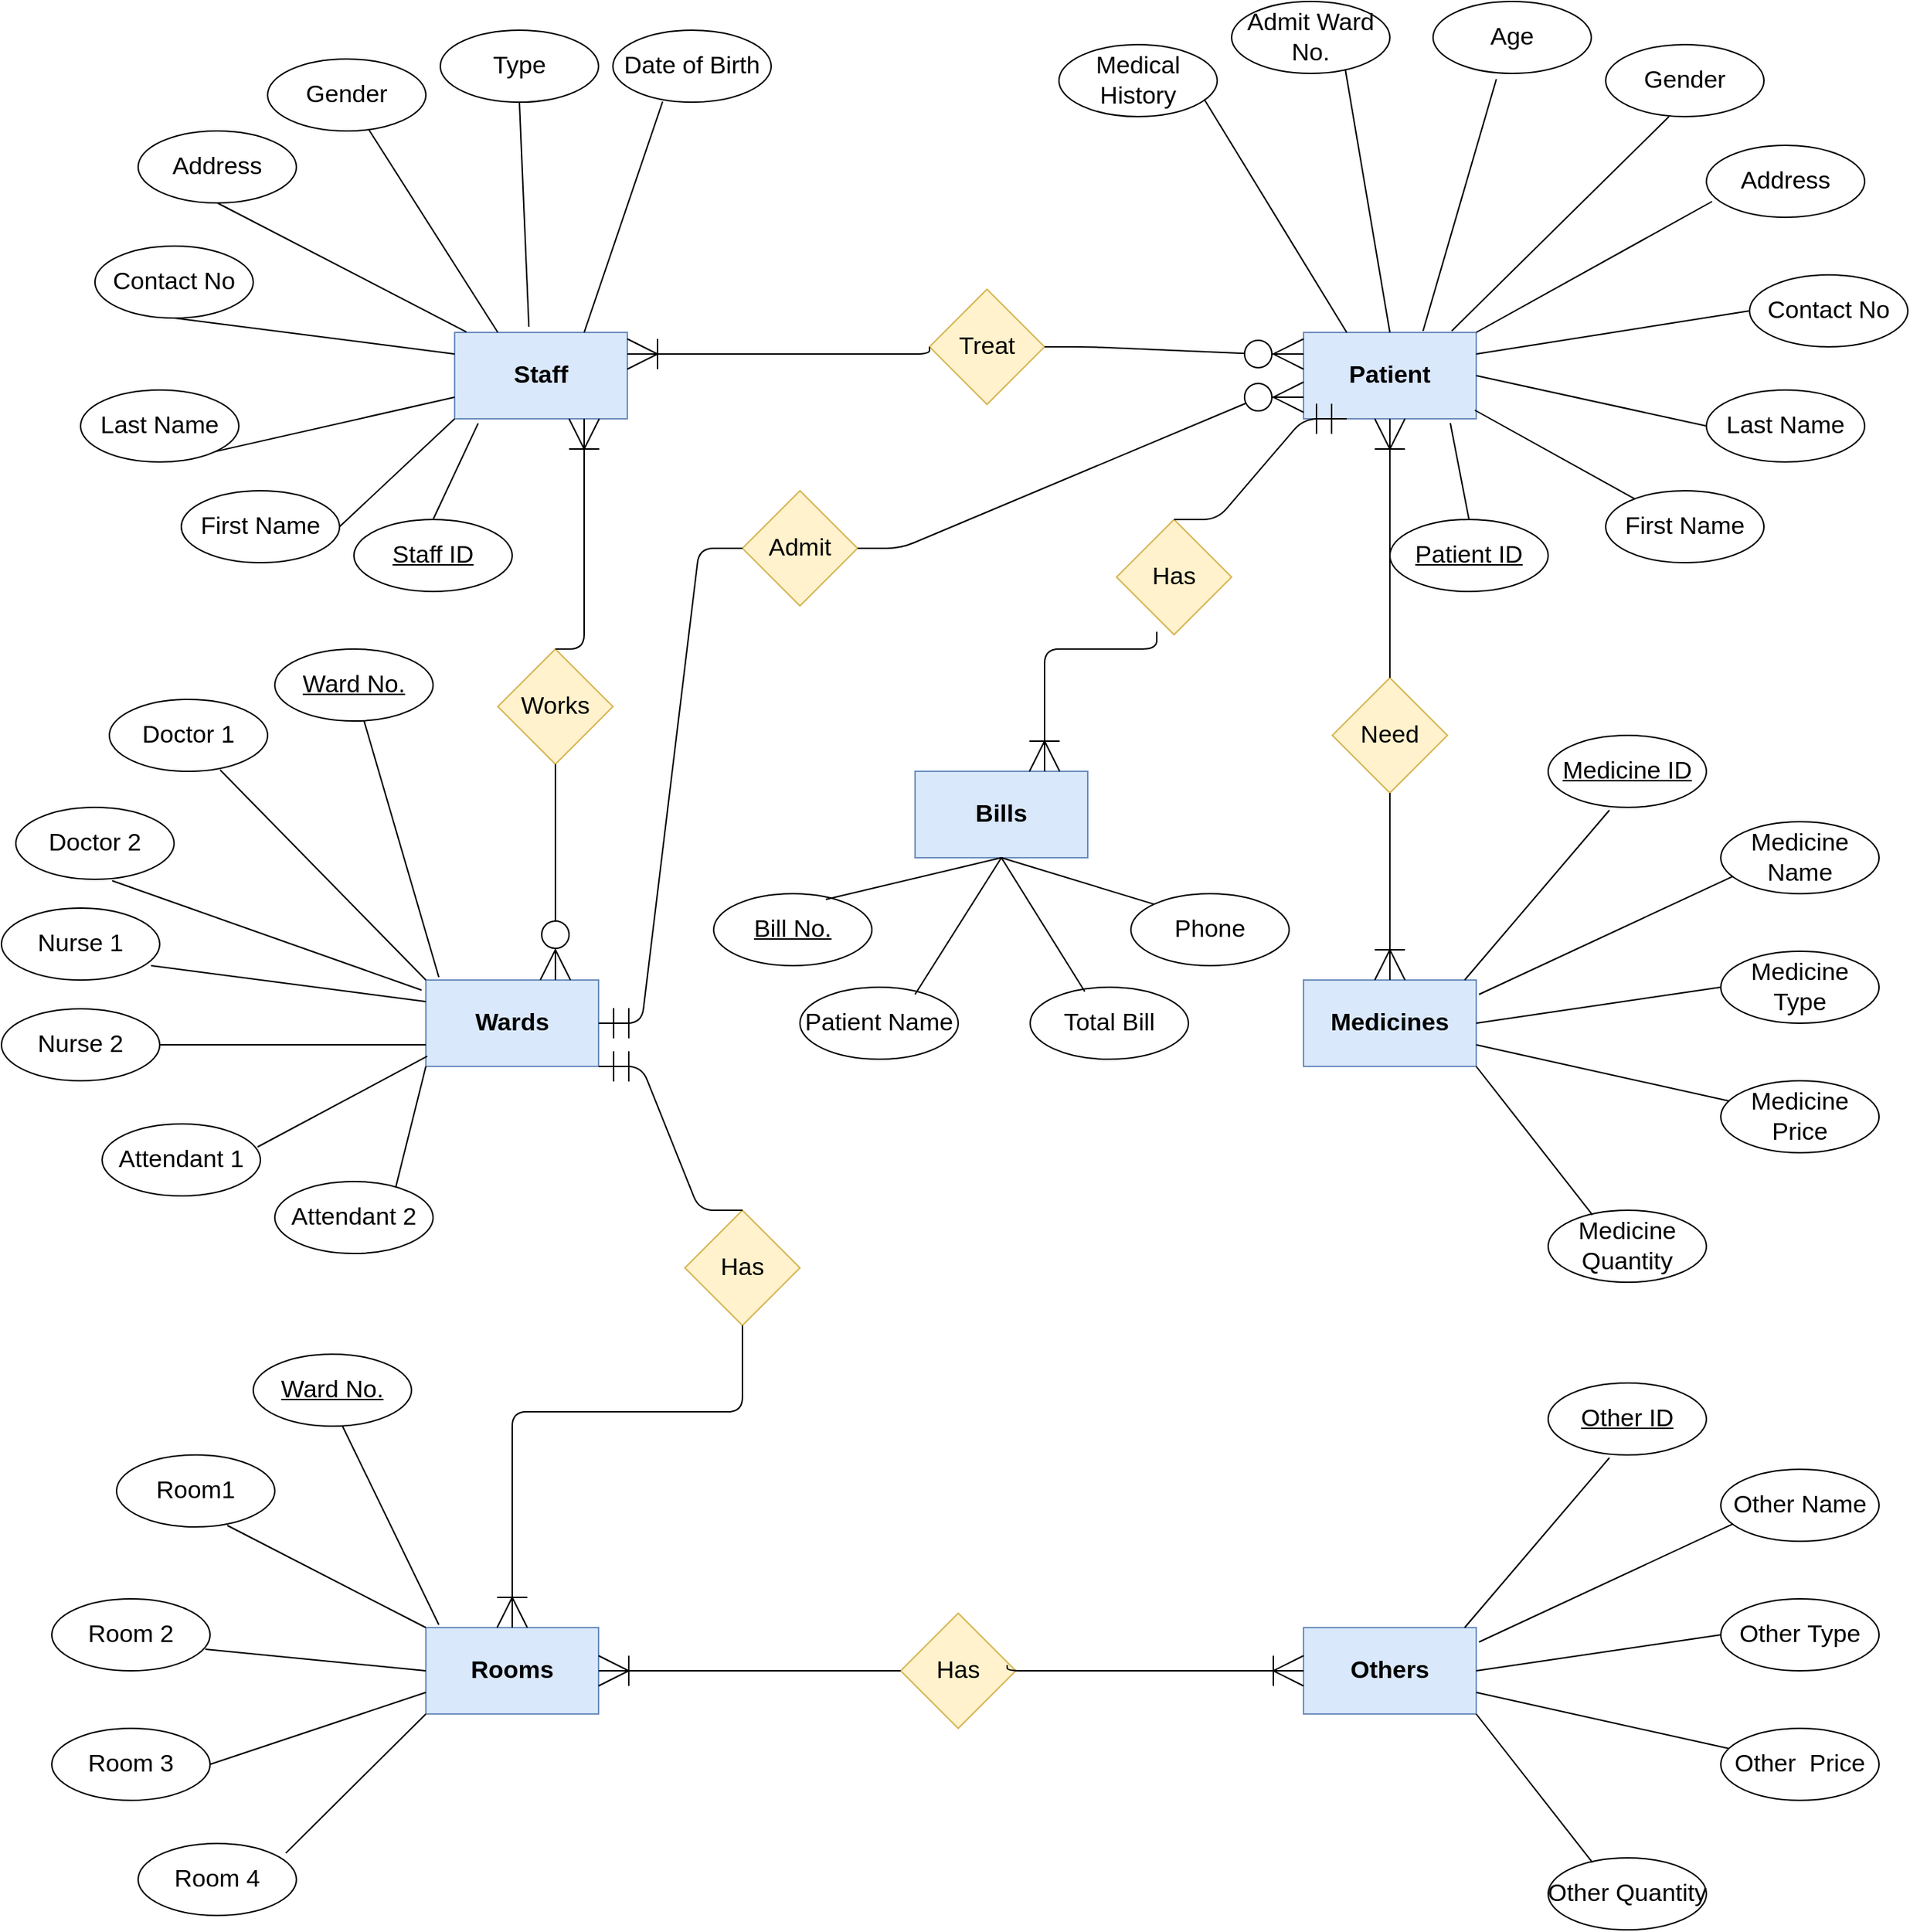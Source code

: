 <mxfile version="15.8.7" type="device"><diagram id="Zkl64Ri0lU7NFsialIMx" name="Page-1"><mxGraphModel dx="1510" dy="2336" grid="1" gridSize="10" guides="1" tooltips="1" connect="1" arrows="1" fold="1" page="1" pageScale="1" pageWidth="850" pageHeight="1100" math="0" shadow="0"><root><mxCell id="0"/><mxCell id="1" parent="0"/><mxCell id="YgxbhMxtwBoSQIuYS4ao-1" value="&lt;font style=&quot;font-size: 17px&quot;&gt;Staff&lt;/font&gt;" style="rounded=0;whiteSpace=wrap;html=1;fontStyle=1;fillColor=#dae8fc;strokeColor=#6c8ebf;" parent="1" vertex="1"><mxGeometry x="-490" y="-830" width="120" height="60" as="geometry"/></mxCell><mxCell id="YgxbhMxtwBoSQIuYS4ao-2" value="Staff ID" style="ellipse;whiteSpace=wrap;html=1;fontSize=17;fontStyle=4" parent="1" vertex="1"><mxGeometry x="-560" y="-700" width="110" height="50" as="geometry"/></mxCell><mxCell id="YgxbhMxtwBoSQIuYS4ao-3" value="First Name" style="ellipse;whiteSpace=wrap;html=1;fontSize=17;" parent="1" vertex="1"><mxGeometry x="-680" y="-720" width="110" height="50" as="geometry"/></mxCell><mxCell id="YgxbhMxtwBoSQIuYS4ao-4" value="Last Name" style="ellipse;whiteSpace=wrap;html=1;fontSize=17;" parent="1" vertex="1"><mxGeometry x="-750" y="-790" width="110" height="50" as="geometry"/></mxCell><mxCell id="YgxbhMxtwBoSQIuYS4ao-5" value="Contact No" style="ellipse;whiteSpace=wrap;html=1;fontSize=17;" parent="1" vertex="1"><mxGeometry x="-740" y="-890" width="110" height="50" as="geometry"/></mxCell><mxCell id="YgxbhMxtwBoSQIuYS4ao-6" value="" style="endArrow=none;html=1;rounded=0;fontSize=17;entryX=0.5;entryY=0;entryDx=0;entryDy=0;exitX=0.136;exitY=1.053;exitDx=0;exitDy=0;exitPerimeter=0;" parent="1" source="YgxbhMxtwBoSQIuYS4ao-1" target="YgxbhMxtwBoSQIuYS4ao-2" edge="1"><mxGeometry width="50" height="50" relative="1" as="geometry"><mxPoint x="-525" y="-550" as="sourcePoint"/><mxPoint x="-475" y="-600" as="targetPoint"/></mxGeometry></mxCell><mxCell id="YgxbhMxtwBoSQIuYS4ao-7" value="" style="endArrow=none;html=1;rounded=0;fontSize=17;entryX=1;entryY=0.5;entryDx=0;entryDy=0;exitX=0;exitY=1;exitDx=0;exitDy=0;" parent="1" source="YgxbhMxtwBoSQIuYS4ao-1" target="YgxbhMxtwBoSQIuYS4ao-3" edge="1"><mxGeometry width="50" height="50" relative="1" as="geometry"><mxPoint x="-605" y="-800" as="sourcePoint"/><mxPoint x="-555" y="-850" as="targetPoint"/></mxGeometry></mxCell><mxCell id="YgxbhMxtwBoSQIuYS4ao-8" value="" style="endArrow=none;html=1;rounded=0;fontSize=17;entryX=1;entryY=1;entryDx=0;entryDy=0;exitX=0;exitY=0.75;exitDx=0;exitDy=0;" parent="1" source="YgxbhMxtwBoSQIuYS4ao-1" target="YgxbhMxtwBoSQIuYS4ao-4" edge="1"><mxGeometry width="50" height="50" relative="1" as="geometry"><mxPoint x="-525" y="-650" as="sourcePoint"/><mxPoint x="-475" y="-700" as="targetPoint"/></mxGeometry></mxCell><mxCell id="YgxbhMxtwBoSQIuYS4ao-9" value="" style="endArrow=none;html=1;rounded=0;fontSize=17;entryX=0.5;entryY=1;entryDx=0;entryDy=0;exitX=0;exitY=0.25;exitDx=0;exitDy=0;" parent="1" source="YgxbhMxtwBoSQIuYS4ao-1" target="YgxbhMxtwBoSQIuYS4ao-5" edge="1"><mxGeometry width="50" height="50" relative="1" as="geometry"><mxPoint x="-215" y="-780" as="sourcePoint"/><mxPoint x="-165" y="-830" as="targetPoint"/></mxGeometry></mxCell><mxCell id="YgxbhMxtwBoSQIuYS4ao-10" value="Address" style="ellipse;whiteSpace=wrap;html=1;fontSize=17;" parent="1" vertex="1"><mxGeometry x="-710" y="-970" width="110" height="50" as="geometry"/></mxCell><mxCell id="YgxbhMxtwBoSQIuYS4ao-12" value="" style="endArrow=none;html=1;rounded=0;fontSize=17;entryX=0.5;entryY=1;entryDx=0;entryDy=0;exitX=0.068;exitY=-0.006;exitDx=0;exitDy=0;exitPerimeter=0;" parent="1" source="YgxbhMxtwBoSQIuYS4ao-1" target="YgxbhMxtwBoSQIuYS4ao-10" edge="1"><mxGeometry width="50" height="50" relative="1" as="geometry"><mxPoint x="-490" y="-840" as="sourcePoint"/><mxPoint x="-555" y="-910" as="targetPoint"/></mxGeometry></mxCell><mxCell id="YgxbhMxtwBoSQIuYS4ao-13" value="Gender" style="ellipse;whiteSpace=wrap;html=1;fontSize=17;" parent="1" vertex="1"><mxGeometry x="-620" y="-1020" width="110" height="50" as="geometry"/></mxCell><mxCell id="YgxbhMxtwBoSQIuYS4ao-14" value="" style="endArrow=none;html=1;rounded=0;fontSize=17;exitX=0.25;exitY=0;exitDx=0;exitDy=0;" parent="1" source="YgxbhMxtwBoSQIuYS4ao-1" target="YgxbhMxtwBoSQIuYS4ao-13" edge="1"><mxGeometry width="50" height="50" relative="1" as="geometry"><mxPoint x="-370.0" y="-860.36" as="sourcePoint"/><mxPoint x="-380" y="-940" as="targetPoint"/></mxGeometry></mxCell><mxCell id="YgxbhMxtwBoSQIuYS4ao-15" value="Type" style="ellipse;whiteSpace=wrap;html=1;fontSize=17;" parent="1" vertex="1"><mxGeometry x="-500" y="-1040" width="110" height="50" as="geometry"/></mxCell><mxCell id="YgxbhMxtwBoSQIuYS4ao-16" value="" style="endArrow=none;html=1;rounded=0;fontSize=17;entryX=0.5;entryY=1;entryDx=0;entryDy=0;exitX=0.43;exitY=-0.065;exitDx=0;exitDy=0;exitPerimeter=0;" parent="1" source="YgxbhMxtwBoSQIuYS4ao-1" target="YgxbhMxtwBoSQIuYS4ao-15" edge="1"><mxGeometry width="50" height="50" relative="1" as="geometry"><mxPoint x="-400" y="-840" as="sourcePoint"/><mxPoint x="-443.864" y="-980.005" as="targetPoint"/></mxGeometry></mxCell><mxCell id="YgxbhMxtwBoSQIuYS4ao-17" value="Date of Birth" style="ellipse;whiteSpace=wrap;html=1;fontSize=17;" parent="1" vertex="1"><mxGeometry x="-380" y="-1040" width="110" height="50" as="geometry"/></mxCell><mxCell id="YgxbhMxtwBoSQIuYS4ao-19" value="" style="endArrow=none;html=1;rounded=0;fontSize=17;entryX=0.314;entryY=0.993;entryDx=0;entryDy=0;exitX=0.75;exitY=0;exitDx=0;exitDy=0;entryPerimeter=0;" parent="1" source="YgxbhMxtwBoSQIuYS4ao-1" target="YgxbhMxtwBoSQIuYS4ao-17" edge="1"><mxGeometry width="50" height="50" relative="1" as="geometry"><mxPoint x="-343.4" y="-813.9" as="sourcePoint"/><mxPoint x="-350" y="-970" as="targetPoint"/></mxGeometry></mxCell><mxCell id="on4y8E3dtGDHUocXY8R6-2" value="&lt;font style=&quot;font-size: 17px&quot;&gt;Patient&lt;/font&gt;" style="rounded=0;whiteSpace=wrap;html=1;fontStyle=1;fillColor=#dae8fc;strokeColor=#6c8ebf;" parent="1" vertex="1"><mxGeometry x="100" y="-830" width="120" height="60" as="geometry"/></mxCell><mxCell id="on4y8E3dtGDHUocXY8R6-3" value="Patient ID" style="ellipse;whiteSpace=wrap;html=1;fontSize=17;fontStyle=4" parent="1" vertex="1"><mxGeometry x="160" y="-700" width="110" height="50" as="geometry"/></mxCell><mxCell id="on4y8E3dtGDHUocXY8R6-4" value="First Name" style="ellipse;whiteSpace=wrap;html=1;fontSize=17;" parent="1" vertex="1"><mxGeometry x="310" y="-720" width="110" height="50" as="geometry"/></mxCell><mxCell id="on4y8E3dtGDHUocXY8R6-5" value="Last Name" style="ellipse;whiteSpace=wrap;html=1;fontSize=17;" parent="1" vertex="1"><mxGeometry x="380" y="-790" width="110" height="50" as="geometry"/></mxCell><mxCell id="on4y8E3dtGDHUocXY8R6-6" value="Contact No" style="ellipse;whiteSpace=wrap;html=1;fontSize=17;" parent="1" vertex="1"><mxGeometry x="410" y="-870" width="110" height="50" as="geometry"/></mxCell><mxCell id="on4y8E3dtGDHUocXY8R6-7" value="Address" style="ellipse;whiteSpace=wrap;html=1;fontSize=17;" parent="1" vertex="1"><mxGeometry x="380" y="-960" width="110" height="50" as="geometry"/></mxCell><mxCell id="on4y8E3dtGDHUocXY8R6-8" value="Gender" style="ellipse;whiteSpace=wrap;html=1;fontSize=17;" parent="1" vertex="1"><mxGeometry x="310" y="-1030" width="110" height="50" as="geometry"/></mxCell><mxCell id="on4y8E3dtGDHUocXY8R6-9" value="Age" style="ellipse;whiteSpace=wrap;html=1;fontSize=17;" parent="1" vertex="1"><mxGeometry x="190" y="-1060" width="110" height="50" as="geometry"/></mxCell><mxCell id="on4y8E3dtGDHUocXY8R6-10" value="Admit Ward No." style="ellipse;whiteSpace=wrap;html=1;fontSize=17;" parent="1" vertex="1"><mxGeometry x="50" y="-1060" width="110" height="50" as="geometry"/></mxCell><mxCell id="on4y8E3dtGDHUocXY8R6-11" value="Medical History" style="ellipse;whiteSpace=wrap;html=1;fontSize=17;" parent="1" vertex="1"><mxGeometry x="-70" y="-1030" width="110" height="50" as="geometry"/></mxCell><mxCell id="on4y8E3dtGDHUocXY8R6-12" value="" style="endArrow=none;html=1;rounded=0;fontSize=17;exitX=0.85;exitY=1.05;exitDx=0;exitDy=0;exitPerimeter=0;entryX=0.5;entryY=0;entryDx=0;entryDy=0;" parent="1" source="on4y8E3dtGDHUocXY8R6-2" target="on4y8E3dtGDHUocXY8R6-3" edge="1"><mxGeometry width="50" height="50" relative="1" as="geometry"><mxPoint x="190.0" y="-770.0" as="sourcePoint"/><mxPoint x="220" y="-703" as="targetPoint"/></mxGeometry></mxCell><mxCell id="on4y8E3dtGDHUocXY8R6-14" value="" style="endArrow=none;html=1;rounded=0;fontSize=17;exitX=0.992;exitY=0.9;exitDx=0;exitDy=0;exitPerimeter=0;" parent="1" source="on4y8E3dtGDHUocXY8R6-2" target="on4y8E3dtGDHUocXY8R6-4" edge="1"><mxGeometry width="50" height="50" relative="1" as="geometry"><mxPoint x="250" y="-580" as="sourcePoint"/><mxPoint x="263" y="-513" as="targetPoint"/></mxGeometry></mxCell><mxCell id="on4y8E3dtGDHUocXY8R6-15" value="" style="endArrow=none;html=1;rounded=0;fontSize=17;exitX=1;exitY=0.5;exitDx=0;exitDy=0;entryX=0;entryY=0.5;entryDx=0;entryDy=0;" parent="1" source="on4y8E3dtGDHUocXY8R6-2" target="on4y8E3dtGDHUocXY8R6-5" edge="1"><mxGeometry width="50" height="50" relative="1" as="geometry"><mxPoint x="222" y="-747" as="sourcePoint"/><mxPoint x="235" y="-680" as="targetPoint"/></mxGeometry></mxCell><mxCell id="on4y8E3dtGDHUocXY8R6-16" value="" style="endArrow=none;html=1;rounded=0;fontSize=17;exitX=1;exitY=0.25;exitDx=0;exitDy=0;entryX=0;entryY=0.5;entryDx=0;entryDy=0;" parent="1" source="on4y8E3dtGDHUocXY8R6-2" target="on4y8E3dtGDHUocXY8R6-6" edge="1"><mxGeometry width="50" height="50" relative="1" as="geometry"><mxPoint x="232" y="-737" as="sourcePoint"/><mxPoint x="245" y="-670" as="targetPoint"/></mxGeometry></mxCell><mxCell id="on4y8E3dtGDHUocXY8R6-17" value="" style="endArrow=none;html=1;rounded=0;fontSize=17;exitX=1;exitY=0;exitDx=0;exitDy=0;entryX=0.036;entryY=0.78;entryDx=0;entryDy=0;entryPerimeter=0;" parent="1" source="on4y8E3dtGDHUocXY8R6-2" target="on4y8E3dtGDHUocXY8R6-7" edge="1"><mxGeometry width="50" height="50" relative="1" as="geometry"><mxPoint x="242" y="-727" as="sourcePoint"/><mxPoint x="255" y="-660" as="targetPoint"/></mxGeometry></mxCell><mxCell id="on4y8E3dtGDHUocXY8R6-18" value="" style="endArrow=none;html=1;rounded=0;fontSize=17;exitX=0.858;exitY=-0.017;exitDx=0;exitDy=0;exitPerimeter=0;entryX=0.4;entryY=1;entryDx=0;entryDy=0;entryPerimeter=0;" parent="1" source="on4y8E3dtGDHUocXY8R6-2" target="on4y8E3dtGDHUocXY8R6-8" edge="1"><mxGeometry width="50" height="50" relative="1" as="geometry"><mxPoint x="252" y="-717" as="sourcePoint"/><mxPoint x="265" y="-650" as="targetPoint"/></mxGeometry></mxCell><mxCell id="on4y8E3dtGDHUocXY8R6-19" value="" style="endArrow=none;html=1;rounded=0;fontSize=17;exitX=0.692;exitY=-0.017;exitDx=0;exitDy=0;exitPerimeter=0;entryX=0.4;entryY=1.08;entryDx=0;entryDy=0;entryPerimeter=0;" parent="1" source="on4y8E3dtGDHUocXY8R6-2" target="on4y8E3dtGDHUocXY8R6-9" edge="1"><mxGeometry width="50" height="50" relative="1" as="geometry"><mxPoint x="262" y="-707" as="sourcePoint"/><mxPoint x="275" y="-640" as="targetPoint"/></mxGeometry></mxCell><mxCell id="on4y8E3dtGDHUocXY8R6-20" value="" style="endArrow=none;html=1;rounded=0;fontSize=17;exitX=0.5;exitY=0;exitDx=0;exitDy=0;entryX=0.718;entryY=0.94;entryDx=0;entryDy=0;entryPerimeter=0;" parent="1" source="on4y8E3dtGDHUocXY8R6-2" target="on4y8E3dtGDHUocXY8R6-10" edge="1"><mxGeometry width="50" height="50" relative="1" as="geometry"><mxPoint x="272" y="-697" as="sourcePoint"/><mxPoint x="285" y="-630" as="targetPoint"/></mxGeometry></mxCell><mxCell id="on4y8E3dtGDHUocXY8R6-21" value="" style="endArrow=none;html=1;rounded=0;fontSize=17;entryX=0.918;entryY=0.76;entryDx=0;entryDy=0;exitX=0.25;exitY=0;exitDx=0;exitDy=0;entryPerimeter=0;" parent="1" source="on4y8E3dtGDHUocXY8R6-2" target="on4y8E3dtGDHUocXY8R6-11" edge="1"><mxGeometry width="50" height="50" relative="1" as="geometry"><mxPoint x="282" y="-687" as="sourcePoint"/><mxPoint x="295" y="-620" as="targetPoint"/></mxGeometry></mxCell><mxCell id="on4y8E3dtGDHUocXY8R6-24" value="&lt;font style=&quot;font-size: 17px&quot;&gt;Wards&lt;/font&gt;" style="rounded=0;whiteSpace=wrap;html=1;fontStyle=1;fillColor=#dae8fc;strokeColor=#6c8ebf;" parent="1" vertex="1"><mxGeometry x="-510" y="-380" width="120" height="60" as="geometry"/></mxCell><mxCell id="on4y8E3dtGDHUocXY8R6-25" value="Doctor 1" style="ellipse;whiteSpace=wrap;html=1;fontSize=17;" parent="1" vertex="1"><mxGeometry x="-730" y="-575" width="110" height="50" as="geometry"/></mxCell><mxCell id="on4y8E3dtGDHUocXY8R6-26" value="Doctor 2" style="ellipse;whiteSpace=wrap;html=1;fontSize=17;" parent="1" vertex="1"><mxGeometry x="-795" y="-500" width="110" height="50" as="geometry"/></mxCell><mxCell id="on4y8E3dtGDHUocXY8R6-27" value="Nurse 1" style="ellipse;whiteSpace=wrap;html=1;fontSize=17;" parent="1" vertex="1"><mxGeometry x="-805" y="-430" width="110" height="50" as="geometry"/></mxCell><mxCell id="on4y8E3dtGDHUocXY8R6-28" value="Nurse 2" style="ellipse;whiteSpace=wrap;html=1;fontSize=17;" parent="1" vertex="1"><mxGeometry x="-805" y="-360" width="110" height="50" as="geometry"/></mxCell><mxCell id="on4y8E3dtGDHUocXY8R6-29" value="Attendant 1" style="ellipse;whiteSpace=wrap;html=1;fontSize=17;" parent="1" vertex="1"><mxGeometry x="-735" y="-280" width="110" height="50" as="geometry"/></mxCell><mxCell id="on4y8E3dtGDHUocXY8R6-30" value="Attendant 2" style="ellipse;whiteSpace=wrap;html=1;fontSize=17;" parent="1" vertex="1"><mxGeometry x="-615" y="-240" width="110" height="50" as="geometry"/></mxCell><mxCell id="on4y8E3dtGDHUocXY8R6-31" value="" style="endArrow=none;html=1;rounded=0;fontSize=17;entryX=0.7;entryY=0.98;entryDx=0;entryDy=0;exitX=0;exitY=0;exitDx=0;exitDy=0;entryPerimeter=0;" parent="1" source="on4y8E3dtGDHUocXY8R6-24" target="on4y8E3dtGDHUocXY8R6-25" edge="1"><mxGeometry width="50" height="50" relative="1" as="geometry"><mxPoint x="-485" y="-670" as="sourcePoint"/><mxPoint x="-565" y="-595" as="targetPoint"/></mxGeometry></mxCell><mxCell id="on4y8E3dtGDHUocXY8R6-32" value="" style="endArrow=none;html=1;rounded=0;fontSize=17;entryX=0.764;entryY=0.08;entryDx=0;entryDy=0;exitX=0;exitY=1;exitDx=0;exitDy=0;entryPerimeter=0;" parent="1" source="on4y8E3dtGDHUocXY8R6-24" target="on4y8E3dtGDHUocXY8R6-30" edge="1"><mxGeometry width="50" height="50" relative="1" as="geometry"><mxPoint x="-485" y="-390" as="sourcePoint"/><mxPoint x="-515.02" y="-460" as="targetPoint"/></mxGeometry></mxCell><mxCell id="on4y8E3dtGDHUocXY8R6-33" value="" style="endArrow=none;html=1;rounded=0;fontSize=17;entryX=0.982;entryY=0.32;entryDx=0;entryDy=0;exitX=0.008;exitY=0.883;exitDx=0;exitDy=0;entryPerimeter=0;exitPerimeter=0;" parent="1" source="on4y8E3dtGDHUocXY8R6-24" target="on4y8E3dtGDHUocXY8R6-29" edge="1"><mxGeometry width="50" height="50" relative="1" as="geometry"><mxPoint x="-500" y="-310" as="sourcePoint"/><mxPoint x="-520.96" y="-226" as="targetPoint"/></mxGeometry></mxCell><mxCell id="on4y8E3dtGDHUocXY8R6-34" value="" style="endArrow=none;html=1;rounded=0;fontSize=17;entryX=1;entryY=0.5;entryDx=0;entryDy=0;exitX=0;exitY=0.75;exitDx=0;exitDy=0;" parent="1" source="on4y8E3dtGDHUocXY8R6-24" target="on4y8E3dtGDHUocXY8R6-28" edge="1"><mxGeometry width="50" height="50" relative="1" as="geometry"><mxPoint x="-499.04" y="-317.02" as="sourcePoint"/><mxPoint x="-616.98" y="-254" as="targetPoint"/></mxGeometry></mxCell><mxCell id="on4y8E3dtGDHUocXY8R6-35" value="" style="endArrow=none;html=1;rounded=0;fontSize=17;entryX=0.945;entryY=0.8;entryDx=0;entryDy=0;exitX=0;exitY=0.25;exitDx=0;exitDy=0;entryPerimeter=0;" parent="1" source="on4y8E3dtGDHUocXY8R6-24" target="on4y8E3dtGDHUocXY8R6-27" edge="1"><mxGeometry width="50" height="50" relative="1" as="geometry"><mxPoint x="-515" y="-360" as="sourcePoint"/><mxPoint x="-685" y="-325" as="targetPoint"/></mxGeometry></mxCell><mxCell id="on4y8E3dtGDHUocXY8R6-36" value="" style="endArrow=none;html=1;rounded=0;fontSize=17;entryX=0.609;entryY=1.02;entryDx=0;entryDy=0;exitX=-0.025;exitY=0.117;exitDx=0;exitDy=0;entryPerimeter=0;exitPerimeter=0;" parent="1" source="on4y8E3dtGDHUocXY8R6-24" target="on4y8E3dtGDHUocXY8R6-26" edge="1"><mxGeometry width="50" height="50" relative="1" as="geometry"><mxPoint x="-500" y="-355" as="sourcePoint"/><mxPoint x="-691.05" y="-380" as="targetPoint"/></mxGeometry></mxCell><mxCell id="on4y8E3dtGDHUocXY8R6-37" value="&lt;u&gt;Ward No.&lt;/u&gt;" style="ellipse;whiteSpace=wrap;html=1;fontSize=17;" parent="1" vertex="1"><mxGeometry x="-615" y="-610" width="110" height="50" as="geometry"/></mxCell><mxCell id="on4y8E3dtGDHUocXY8R6-38" value="" style="endArrow=none;html=1;rounded=0;fontSize=17;entryX=0.564;entryY=1;entryDx=0;entryDy=0;exitX=0.075;exitY=-0.033;exitDx=0;exitDy=0;entryPerimeter=0;exitPerimeter=0;" parent="1" source="on4y8E3dtGDHUocXY8R6-24" target="on4y8E3dtGDHUocXY8R6-37" edge="1"><mxGeometry width="50" height="50" relative="1" as="geometry"><mxPoint x="-500" y="-370" as="sourcePoint"/><mxPoint x="-643" y="-516" as="targetPoint"/></mxGeometry></mxCell><mxCell id="on4y8E3dtGDHUocXY8R6-39" value="&lt;font style=&quot;font-size: 17px&quot;&gt;Rooms&lt;/font&gt;" style="rounded=0;whiteSpace=wrap;html=1;fontStyle=1;fillColor=#dae8fc;strokeColor=#6c8ebf;" parent="1" vertex="1"><mxGeometry x="-510" y="70" width="120" height="60" as="geometry"/></mxCell><mxCell id="on4y8E3dtGDHUocXY8R6-40" value="Room1" style="ellipse;whiteSpace=wrap;html=1;fontSize=17;" parent="1" vertex="1"><mxGeometry x="-725" y="-50" width="110" height="50" as="geometry"/></mxCell><mxCell id="on4y8E3dtGDHUocXY8R6-41" value="Room 2" style="ellipse;whiteSpace=wrap;html=1;fontSize=17;" parent="1" vertex="1"><mxGeometry x="-770" y="50" width="110" height="50" as="geometry"/></mxCell><mxCell id="on4y8E3dtGDHUocXY8R6-42" value="Room 3" style="ellipse;whiteSpace=wrap;html=1;fontSize=17;" parent="1" vertex="1"><mxGeometry x="-770" y="140" width="110" height="50" as="geometry"/></mxCell><mxCell id="on4y8E3dtGDHUocXY8R6-43" value="Room 4" style="ellipse;whiteSpace=wrap;html=1;fontSize=17;" parent="1" vertex="1"><mxGeometry x="-710" y="220" width="110" height="50" as="geometry"/></mxCell><mxCell id="on4y8E3dtGDHUocXY8R6-46" value="" style="endArrow=none;html=1;rounded=0;fontSize=17;entryX=0.7;entryY=0.98;entryDx=0;entryDy=0;exitX=0;exitY=0;exitDx=0;exitDy=0;entryPerimeter=0;" parent="1" source="on4y8E3dtGDHUocXY8R6-39" target="on4y8E3dtGDHUocXY8R6-40" edge="1"><mxGeometry width="50" height="50" relative="1" as="geometry"><mxPoint x="-485" y="-220" as="sourcePoint"/><mxPoint x="-565" y="-145" as="targetPoint"/></mxGeometry></mxCell><mxCell id="on4y8E3dtGDHUocXY8R6-49" value="" style="endArrow=none;html=1;rounded=0;fontSize=17;entryX=0.933;entryY=0.134;entryDx=0;entryDy=0;exitX=0;exitY=1;exitDx=0;exitDy=0;exitPerimeter=0;entryPerimeter=0;" parent="1" source="on4y8E3dtGDHUocXY8R6-39" target="on4y8E3dtGDHUocXY8R6-43" edge="1"><mxGeometry width="50" height="50" relative="1" as="geometry"><mxPoint x="-499.04" y="132.98" as="sourcePoint"/><mxPoint x="-616.98" y="196" as="targetPoint"/></mxGeometry></mxCell><mxCell id="on4y8E3dtGDHUocXY8R6-50" value="" style="endArrow=none;html=1;rounded=0;fontSize=17;entryX=1;entryY=0.5;entryDx=0;entryDy=0;exitX=0;exitY=0.75;exitDx=0;exitDy=0;" parent="1" source="on4y8E3dtGDHUocXY8R6-39" target="on4y8E3dtGDHUocXY8R6-42" edge="1"><mxGeometry width="50" height="50" relative="1" as="geometry"><mxPoint x="-515" y="90" as="sourcePoint"/><mxPoint x="-685" y="125" as="targetPoint"/></mxGeometry></mxCell><mxCell id="on4y8E3dtGDHUocXY8R6-51" value="" style="endArrow=none;html=1;rounded=0;fontSize=17;entryX=0.97;entryY=0.699;entryDx=0;entryDy=0;exitX=0;exitY=0.5;exitDx=0;exitDy=0;entryPerimeter=0;" parent="1" source="on4y8E3dtGDHUocXY8R6-39" target="on4y8E3dtGDHUocXY8R6-41" edge="1"><mxGeometry width="50" height="50" relative="1" as="geometry"><mxPoint x="-500" y="95" as="sourcePoint"/><mxPoint x="-691.05" y="70" as="targetPoint"/></mxGeometry></mxCell><mxCell id="on4y8E3dtGDHUocXY8R6-52" value="&lt;u&gt;Ward No.&lt;/u&gt;" style="ellipse;whiteSpace=wrap;html=1;fontSize=17;" parent="1" vertex="1"><mxGeometry x="-630" y="-120" width="110" height="50" as="geometry"/></mxCell><mxCell id="on4y8E3dtGDHUocXY8R6-53" value="" style="endArrow=none;html=1;rounded=0;fontSize=17;entryX=0.564;entryY=1;entryDx=0;entryDy=0;exitX=0.075;exitY=-0.033;exitDx=0;exitDy=0;entryPerimeter=0;exitPerimeter=0;" parent="1" source="on4y8E3dtGDHUocXY8R6-39" target="on4y8E3dtGDHUocXY8R6-52" edge="1"><mxGeometry width="50" height="50" relative="1" as="geometry"><mxPoint x="-500" y="80" as="sourcePoint"/><mxPoint x="-643" y="-66" as="targetPoint"/></mxGeometry></mxCell><mxCell id="on4y8E3dtGDHUocXY8R6-55" value="&lt;font style=&quot;font-size: 17px&quot;&gt;Medicines&lt;/font&gt;" style="rounded=0;whiteSpace=wrap;html=1;fontStyle=1;fillColor=#dae8fc;strokeColor=#6c8ebf;" parent="1" vertex="1"><mxGeometry x="100" y="-380" width="120" height="60" as="geometry"/></mxCell><mxCell id="on4y8E3dtGDHUocXY8R6-56" value="Medicine ID" style="ellipse;whiteSpace=wrap;html=1;fontSize=17;fontStyle=4" parent="1" vertex="1"><mxGeometry x="270" y="-550" width="110" height="50" as="geometry"/></mxCell><mxCell id="on4y8E3dtGDHUocXY8R6-57" value="Medicine Name" style="ellipse;whiteSpace=wrap;html=1;fontSize=17;" parent="1" vertex="1"><mxGeometry x="390" y="-490" width="110" height="50" as="geometry"/></mxCell><mxCell id="on4y8E3dtGDHUocXY8R6-58" value="Medicine Type" style="ellipse;whiteSpace=wrap;html=1;fontSize=17;" parent="1" vertex="1"><mxGeometry x="390" y="-400" width="110" height="50" as="geometry"/></mxCell><mxCell id="on4y8E3dtGDHUocXY8R6-59" value="Medicine Price" style="ellipse;whiteSpace=wrap;html=1;fontSize=17;" parent="1" vertex="1"><mxGeometry x="390" y="-310" width="110" height="50" as="geometry"/></mxCell><mxCell id="on4y8E3dtGDHUocXY8R6-60" value="Medicine Quantity" style="ellipse;whiteSpace=wrap;html=1;fontSize=17;" parent="1" vertex="1"><mxGeometry x="270" y="-220" width="110" height="50" as="geometry"/></mxCell><mxCell id="on4y8E3dtGDHUocXY8R6-61" value="" style="endArrow=none;html=1;rounded=0;fontSize=17;exitX=0.933;exitY=0;exitDx=0;exitDy=0;exitPerimeter=0;entryX=0.387;entryY=1.04;entryDx=0;entryDy=0;entryPerimeter=0;" parent="1" source="on4y8E3dtGDHUocXY8R6-55" target="on4y8E3dtGDHUocXY8R6-56" edge="1"><mxGeometry width="50" height="50" relative="1" as="geometry"><mxPoint x="212" y="-757" as="sourcePoint"/><mxPoint x="225" y="-690" as="targetPoint"/></mxGeometry></mxCell><mxCell id="on4y8E3dtGDHUocXY8R6-63" value="" style="endArrow=none;html=1;rounded=0;fontSize=17;exitX=0.933;exitY=0;exitDx=0;exitDy=0;exitPerimeter=0;entryX=0.077;entryY=0.758;entryDx=0;entryDy=0;entryPerimeter=0;" parent="1" target="on4y8E3dtGDHUocXY8R6-57" edge="1"><mxGeometry width="50" height="50" relative="1" as="geometry"><mxPoint x="221.96" y="-370" as="sourcePoint"/><mxPoint x="322.57" y="-488" as="targetPoint"/></mxGeometry></mxCell><mxCell id="on4y8E3dtGDHUocXY8R6-64" value="" style="endArrow=none;html=1;rounded=0;fontSize=17;exitX=1;exitY=0.5;exitDx=0;exitDy=0;exitPerimeter=0;entryX=0;entryY=0.5;entryDx=0;entryDy=0;" parent="1" source="on4y8E3dtGDHUocXY8R6-55" target="on4y8E3dtGDHUocXY8R6-58" edge="1"><mxGeometry width="50" height="50" relative="1" as="geometry"><mxPoint x="231.96" y="-360" as="sourcePoint"/><mxPoint x="408.47" y="-442.1" as="targetPoint"/></mxGeometry></mxCell><mxCell id="on4y8E3dtGDHUocXY8R6-65" value="" style="endArrow=none;html=1;rounded=0;fontSize=17;exitX=1;exitY=0.75;exitDx=0;exitDy=0;" parent="1" source="on4y8E3dtGDHUocXY8R6-55" target="on4y8E3dtGDHUocXY8R6-59" edge="1"><mxGeometry width="50" height="50" relative="1" as="geometry"><mxPoint x="230" y="-340" as="sourcePoint"/><mxPoint x="400" y="-365" as="targetPoint"/></mxGeometry></mxCell><mxCell id="on4y8E3dtGDHUocXY8R6-66" value="" style="endArrow=none;html=1;rounded=0;fontSize=17;exitX=1;exitY=1;exitDx=0;exitDy=0;entryX=0.28;entryY=0.064;entryDx=0;entryDy=0;entryPerimeter=0;" parent="1" source="on4y8E3dtGDHUocXY8R6-55" target="on4y8E3dtGDHUocXY8R6-60" edge="1"><mxGeometry width="50" height="50" relative="1" as="geometry"><mxPoint x="230" y="-325" as="sourcePoint"/><mxPoint x="405.489" y="-285.887" as="targetPoint"/></mxGeometry></mxCell><mxCell id="on4y8E3dtGDHUocXY8R6-67" value="&lt;font style=&quot;font-size: 17px&quot;&gt;Others&lt;/font&gt;" style="rounded=0;whiteSpace=wrap;html=1;fontStyle=1;fillColor=#dae8fc;strokeColor=#6c8ebf;" parent="1" vertex="1"><mxGeometry x="100" y="70" width="120" height="60" as="geometry"/></mxCell><mxCell id="on4y8E3dtGDHUocXY8R6-68" value="Other ID" style="ellipse;whiteSpace=wrap;html=1;fontSize=17;fontStyle=4" parent="1" vertex="1"><mxGeometry x="270" y="-100" width="110" height="50" as="geometry"/></mxCell><mxCell id="on4y8E3dtGDHUocXY8R6-69" value="Other Name" style="ellipse;whiteSpace=wrap;html=1;fontSize=17;" parent="1" vertex="1"><mxGeometry x="390" y="-40" width="110" height="50" as="geometry"/></mxCell><mxCell id="on4y8E3dtGDHUocXY8R6-70" value="Other&amp;nbsp;Type" style="ellipse;whiteSpace=wrap;html=1;fontSize=17;" parent="1" vertex="1"><mxGeometry x="390" y="50" width="110" height="50" as="geometry"/></mxCell><mxCell id="on4y8E3dtGDHUocXY8R6-71" value="Other&amp;nbsp;&amp;nbsp;Price" style="ellipse;whiteSpace=wrap;html=1;fontSize=17;" parent="1" vertex="1"><mxGeometry x="390" y="140" width="110" height="50" as="geometry"/></mxCell><mxCell id="on4y8E3dtGDHUocXY8R6-72" value="Other&amp;nbsp;Quantity" style="ellipse;whiteSpace=wrap;html=1;fontSize=17;" parent="1" vertex="1"><mxGeometry x="270" y="230" width="110" height="50" as="geometry"/></mxCell><mxCell id="on4y8E3dtGDHUocXY8R6-73" value="" style="endArrow=none;html=1;rounded=0;fontSize=17;exitX=0.933;exitY=0;exitDx=0;exitDy=0;exitPerimeter=0;entryX=0.387;entryY=1.04;entryDx=0;entryDy=0;entryPerimeter=0;" parent="1" source="on4y8E3dtGDHUocXY8R6-67" target="on4y8E3dtGDHUocXY8R6-68" edge="1"><mxGeometry width="50" height="50" relative="1" as="geometry"><mxPoint x="212" y="-307" as="sourcePoint"/><mxPoint x="225" y="-240" as="targetPoint"/></mxGeometry></mxCell><mxCell id="on4y8E3dtGDHUocXY8R6-74" value="" style="endArrow=none;html=1;rounded=0;fontSize=17;exitX=0.933;exitY=0;exitDx=0;exitDy=0;exitPerimeter=0;entryX=0.077;entryY=0.758;entryDx=0;entryDy=0;entryPerimeter=0;" parent="1" target="on4y8E3dtGDHUocXY8R6-69" edge="1"><mxGeometry width="50" height="50" relative="1" as="geometry"><mxPoint x="221.96" y="80" as="sourcePoint"/><mxPoint x="322.57" y="-38" as="targetPoint"/></mxGeometry></mxCell><mxCell id="on4y8E3dtGDHUocXY8R6-75" value="" style="endArrow=none;html=1;rounded=0;fontSize=17;exitX=1;exitY=0.5;exitDx=0;exitDy=0;exitPerimeter=0;entryX=0;entryY=0.5;entryDx=0;entryDy=0;" parent="1" source="on4y8E3dtGDHUocXY8R6-67" target="on4y8E3dtGDHUocXY8R6-70" edge="1"><mxGeometry width="50" height="50" relative="1" as="geometry"><mxPoint x="231.96" y="90" as="sourcePoint"/><mxPoint x="408.47" y="7.9" as="targetPoint"/></mxGeometry></mxCell><mxCell id="on4y8E3dtGDHUocXY8R6-76" value="" style="endArrow=none;html=1;rounded=0;fontSize=17;exitX=1;exitY=0.75;exitDx=0;exitDy=0;" parent="1" source="on4y8E3dtGDHUocXY8R6-67" target="on4y8E3dtGDHUocXY8R6-71" edge="1"><mxGeometry width="50" height="50" relative="1" as="geometry"><mxPoint x="230" y="110" as="sourcePoint"/><mxPoint x="400" y="85" as="targetPoint"/></mxGeometry></mxCell><mxCell id="on4y8E3dtGDHUocXY8R6-77" value="" style="endArrow=none;html=1;rounded=0;fontSize=17;exitX=1;exitY=1;exitDx=0;exitDy=0;entryX=0.28;entryY=0.064;entryDx=0;entryDy=0;entryPerimeter=0;" parent="1" source="on4y8E3dtGDHUocXY8R6-67" target="on4y8E3dtGDHUocXY8R6-72" edge="1"><mxGeometry width="50" height="50" relative="1" as="geometry"><mxPoint x="230" y="125" as="sourcePoint"/><mxPoint x="405.489" y="164.113" as="targetPoint"/></mxGeometry></mxCell><mxCell id="on4y8E3dtGDHUocXY8R6-79" value="Need" style="rhombus;whiteSpace=wrap;html=1;fontSize=17;fillColor=#fff2cc;strokeColor=#d6b656;" parent="1" vertex="1"><mxGeometry x="120" y="-590" width="80" height="80" as="geometry"/></mxCell><mxCell id="on4y8E3dtGDHUocXY8R6-80" value="Treat" style="rhombus;whiteSpace=wrap;html=1;fontSize=17;fillColor=#fff2cc;strokeColor=#d6b656;" parent="1" vertex="1"><mxGeometry x="-160" y="-860" width="80" height="80" as="geometry"/></mxCell><mxCell id="on4y8E3dtGDHUocXY8R6-81" value="Admit" style="rhombus;whiteSpace=wrap;html=1;fontSize=17;fillColor=#fff2cc;strokeColor=#d6b656;" parent="1" vertex="1"><mxGeometry x="-290" y="-720" width="80" height="80" as="geometry"/></mxCell><mxCell id="on4y8E3dtGDHUocXY8R6-82" value="Has" style="rhombus;whiteSpace=wrap;html=1;fontSize=17;fillColor=#fff2cc;strokeColor=#d6b656;" parent="1" vertex="1"><mxGeometry x="-330" y="-220" width="80" height="80" as="geometry"/></mxCell><mxCell id="on4y8E3dtGDHUocXY8R6-83" value="Has" style="rhombus;whiteSpace=wrap;html=1;fontSize=17;fillColor=#fff2cc;strokeColor=#d6b656;" parent="1" vertex="1"><mxGeometry x="-180" y="60" width="80" height="80" as="geometry"/></mxCell><mxCell id="on4y8E3dtGDHUocXY8R6-85" value="" style="edgeStyle=orthogonalEdgeStyle;fontSize=12;html=1;endArrow=ERoneToMany;rounded=1;entryX=1;entryY=0.25;entryDx=0;entryDy=0;exitX=0;exitY=0.5;exitDx=0;exitDy=0;targetPerimeterSpacing=0;endSize=19;" parent="1" source="on4y8E3dtGDHUocXY8R6-80" target="YgxbhMxtwBoSQIuYS4ao-1" edge="1"><mxGeometry width="100" height="100" relative="1" as="geometry"><mxPoint x="-190" y="-650" as="sourcePoint"/><mxPoint x="-250" y="-810" as="targetPoint"/><Array as="points"><mxPoint x="-160" y="-815"/></Array></mxGeometry></mxCell><mxCell id="on4y8E3dtGDHUocXY8R6-86" value="" style="edgeStyle=entityRelationEdgeStyle;fontSize=12;html=1;endArrow=ERzeroToMany;endFill=1;rounded=1;endSize=19;targetPerimeterSpacing=0;exitX=1;exitY=0.5;exitDx=0;exitDy=0;entryX=0;entryY=0.25;entryDx=0;entryDy=0;" parent="1" source="on4y8E3dtGDHUocXY8R6-80" target="on4y8E3dtGDHUocXY8R6-2" edge="1"><mxGeometry width="100" height="100" relative="1" as="geometry"><mxPoint x="-80" y="-800" as="sourcePoint"/><mxPoint x="130" y="-695" as="targetPoint"/></mxGeometry></mxCell><mxCell id="on4y8E3dtGDHUocXY8R6-87" value="" style="edgeStyle=entityRelationEdgeStyle;fontSize=12;html=1;endArrow=ERzeroToMany;endFill=1;rounded=1;endSize=19;targetPerimeterSpacing=0;entryX=0;entryY=0.75;entryDx=0;entryDy=0;" parent="1" source="on4y8E3dtGDHUocXY8R6-81" target="on4y8E3dtGDHUocXY8R6-2" edge="1"><mxGeometry width="100" height="100" relative="1" as="geometry"><mxPoint x="-90.0" y="-771.18" as="sourcePoint"/><mxPoint x="60" y="-720" as="targetPoint"/></mxGeometry></mxCell><mxCell id="on4y8E3dtGDHUocXY8R6-88" value="" style="edgeStyle=entityRelationEdgeStyle;fontSize=12;html=1;endArrow=ERmandOne;endFill=0;rounded=1;endSize=19;targetPerimeterSpacing=0;entryX=1;entryY=0.5;entryDx=0;entryDy=0;" parent="1" source="on4y8E3dtGDHUocXY8R6-81" target="on4y8E3dtGDHUocXY8R6-24" edge="1"><mxGeometry width="100" height="100" relative="1" as="geometry"><mxPoint x="-70.0" y="-540" as="sourcePoint"/><mxPoint x="110.0" y="-775" as="targetPoint"/></mxGeometry></mxCell><mxCell id="on4y8E3dtGDHUocXY8R6-89" value="" style="edgeStyle=orthogonalEdgeStyle;fontSize=12;html=1;endArrow=ERoneToMany;rounded=1;entryX=0.5;entryY=0;entryDx=0;entryDy=0;exitX=0.5;exitY=1;exitDx=0;exitDy=0;targetPerimeterSpacing=0;endSize=19;" parent="1" source="on4y8E3dtGDHUocXY8R6-82" target="on4y8E3dtGDHUocXY8R6-39" edge="1"><mxGeometry width="100" height="100" relative="1" as="geometry"><mxPoint x="-240" y="-190" as="sourcePoint"/><mxPoint x="-450.0" y="-185" as="targetPoint"/><Array as="points"><mxPoint x="-450" y="-80"/></Array></mxGeometry></mxCell><mxCell id="on4y8E3dtGDHUocXY8R6-90" value="" style="edgeStyle=entityRelationEdgeStyle;fontSize=12;html=1;endArrow=ERmandOne;endFill=0;rounded=1;endSize=19;targetPerimeterSpacing=0;exitX=0.5;exitY=0;exitDx=0;exitDy=0;entryX=1;entryY=1;entryDx=0;entryDy=0;" parent="1" source="on4y8E3dtGDHUocXY8R6-82" target="on4y8E3dtGDHUocXY8R6-24" edge="1"><mxGeometry width="100" height="100" relative="1" as="geometry"><mxPoint x="-150" y="-540" as="sourcePoint"/><mxPoint x="-430" y="-320" as="targetPoint"/></mxGeometry></mxCell><mxCell id="Nqms_AGtcZWaGbpD_3l3-4" value="" style="edgeStyle=orthogonalEdgeStyle;fontSize=12;html=1;endArrow=ERoneToMany;rounded=1;entryX=0;entryY=0.5;entryDx=0;entryDy=0;exitX=0.925;exitY=0.45;exitDx=0;exitDy=0;targetPerimeterSpacing=0;endSize=19;exitPerimeter=0;" parent="1" source="on4y8E3dtGDHUocXY8R6-83" target="on4y8E3dtGDHUocXY8R6-67" edge="1"><mxGeometry width="100" height="100" relative="1" as="geometry"><mxPoint x="-280" y="-130" as="sourcePoint"/><mxPoint x="-440" y="80" as="targetPoint"/><Array as="points"><mxPoint x="-106" y="100"/></Array></mxGeometry></mxCell><mxCell id="Nqms_AGtcZWaGbpD_3l3-5" value="" style="edgeStyle=entityRelationEdgeStyle;fontSize=12;html=1;endArrow=ERoneToMany;endFill=0;rounded=1;endSize=19;targetPerimeterSpacing=0;exitX=0;exitY=0.5;exitDx=0;exitDy=0;entryX=1;entryY=0.5;entryDx=0;entryDy=0;" parent="1" source="on4y8E3dtGDHUocXY8R6-83" target="on4y8E3dtGDHUocXY8R6-39" edge="1"><mxGeometry width="100" height="100" relative="1" as="geometry"><mxPoint x="-230" y="80" as="sourcePoint"/><mxPoint x="-330" y="-20" as="targetPoint"/></mxGeometry></mxCell><mxCell id="Nqms_AGtcZWaGbpD_3l3-7" value="" style="edgeStyle=orthogonalEdgeStyle;fontSize=12;html=1;endArrow=ERoneToMany;rounded=1;exitX=0.5;exitY=1;exitDx=0;exitDy=0;targetPerimeterSpacing=0;endSize=19;" parent="1" source="on4y8E3dtGDHUocXY8R6-79" target="on4y8E3dtGDHUocXY8R6-55" edge="1"><mxGeometry width="100" height="100" relative="1" as="geometry"><mxPoint x="20" y="-410" as="sourcePoint"/><mxPoint x="-190" y="-405" as="targetPoint"/><Array as="points"><mxPoint x="160" y="-410"/><mxPoint x="160" y="-410"/></Array></mxGeometry></mxCell><mxCell id="Nqms_AGtcZWaGbpD_3l3-8" value="" style="edgeStyle=orthogonalEdgeStyle;fontSize=12;html=1;endArrow=ERoneToMany;rounded=1;exitX=0.5;exitY=0;exitDx=0;exitDy=0;targetPerimeterSpacing=0;endSize=19;" parent="1" source="on4y8E3dtGDHUocXY8R6-79" target="on4y8E3dtGDHUocXY8R6-2" edge="1"><mxGeometry width="100" height="100" relative="1" as="geometry"><mxPoint x="170" y="-500" as="sourcePoint"/><mxPoint x="60" y="-470" as="targetPoint"/><Array as="points"><mxPoint x="160" y="-640"/><mxPoint x="160" y="-640"/></Array></mxGeometry></mxCell><mxCell id="XeIJJaL1wAVknFWDuL4m-1" value="&lt;font style=&quot;font-size: 17px&quot;&gt;Bills&lt;/font&gt;" style="rounded=0;whiteSpace=wrap;html=1;fontStyle=1;fillColor=#dae8fc;strokeColor=#6c8ebf;" parent="1" vertex="1"><mxGeometry x="-170" y="-525" width="120" height="60" as="geometry"/></mxCell><mxCell id="XeIJJaL1wAVknFWDuL4m-3" value="&lt;u&gt;Bill No.&lt;/u&gt;" style="ellipse;whiteSpace=wrap;html=1;fontSize=17;" parent="1" vertex="1"><mxGeometry x="-310" y="-440" width="110" height="50" as="geometry"/></mxCell><mxCell id="XeIJJaL1wAVknFWDuL4m-4" value="Patient Name" style="ellipse;whiteSpace=wrap;html=1;fontSize=17;" parent="1" vertex="1"><mxGeometry x="-250" y="-375" width="110" height="50" as="geometry"/></mxCell><mxCell id="XeIJJaL1wAVknFWDuL4m-5" value="Total Bill" style="ellipse;whiteSpace=wrap;html=1;fontSize=17;" parent="1" vertex="1"><mxGeometry x="-90" y="-375" width="110" height="50" as="geometry"/></mxCell><mxCell id="XeIJJaL1wAVknFWDuL4m-6" value="Phone" style="ellipse;whiteSpace=wrap;html=1;fontSize=17;" parent="1" vertex="1"><mxGeometry x="-20" y="-440" width="110" height="50" as="geometry"/></mxCell><mxCell id="XeIJJaL1wAVknFWDuL4m-7" value="" style="endArrow=none;html=1;rounded=0;fontSize=17;entryX=0.5;entryY=1;entryDx=0;entryDy=0;exitX=0.709;exitY=0.08;exitDx=0;exitDy=0;exitPerimeter=0;" parent="1" source="XeIJJaL1wAVknFWDuL4m-3" target="XeIJJaL1wAVknFWDuL4m-1" edge="1"><mxGeometry width="50" height="50" relative="1" as="geometry"><mxPoint x="-491" y="-371.98" as="sourcePoint"/><mxPoint x="-542.96" y="-550" as="targetPoint"/></mxGeometry></mxCell><mxCell id="XeIJJaL1wAVknFWDuL4m-8" value="" style="endArrow=none;html=1;rounded=0;fontSize=17;exitX=0.727;exitY=0.1;exitDx=0;exitDy=0;exitPerimeter=0;entryX=0.5;entryY=1;entryDx=0;entryDy=0;" parent="1" source="XeIJJaL1wAVknFWDuL4m-4" target="XeIJJaL1wAVknFWDuL4m-1" edge="1"><mxGeometry width="50" height="50" relative="1" as="geometry"><mxPoint x="-222.01" y="-426" as="sourcePoint"/><mxPoint x="-110" y="-520" as="targetPoint"/></mxGeometry></mxCell><mxCell id="XeIJJaL1wAVknFWDuL4m-9" value="" style="endArrow=none;html=1;rounded=0;fontSize=17;exitX=0.345;exitY=0.06;exitDx=0;exitDy=0;exitPerimeter=0;entryX=0.5;entryY=1;entryDx=0;entryDy=0;" parent="1" source="XeIJJaL1wAVknFWDuL4m-5" target="XeIJJaL1wAVknFWDuL4m-1" edge="1"><mxGeometry width="50" height="50" relative="1" as="geometry"><mxPoint x="-160.03" y="-360" as="sourcePoint"/><mxPoint x="-100" y="-510" as="targetPoint"/></mxGeometry></mxCell><mxCell id="XeIJJaL1wAVknFWDuL4m-10" value="" style="endArrow=none;html=1;rounded=0;fontSize=17;exitX=0;exitY=0;exitDx=0;exitDy=0;entryX=0.5;entryY=1;entryDx=0;entryDy=0;" parent="1" source="XeIJJaL1wAVknFWDuL4m-6" target="XeIJJaL1wAVknFWDuL4m-1" edge="1"><mxGeometry width="50" height="50" relative="1" as="geometry"><mxPoint x="-42.05" y="-362" as="sourcePoint"/><mxPoint x="-100" y="-510" as="targetPoint"/></mxGeometry></mxCell><mxCell id="XeIJJaL1wAVknFWDuL4m-11" value="Has" style="rhombus;whiteSpace=wrap;html=1;fontSize=17;fillColor=#fff2cc;strokeColor=#d6b656;" parent="1" vertex="1"><mxGeometry x="-30" y="-700" width="80" height="80" as="geometry"/></mxCell><mxCell id="XeIJJaL1wAVknFWDuL4m-12" value="" style="edgeStyle=orthogonalEdgeStyle;fontSize=12;html=1;endArrow=ERoneToMany;rounded=1;entryX=0.75;entryY=0;entryDx=0;entryDy=0;targetPerimeterSpacing=0;endSize=19;exitX=0.35;exitY=0.975;exitDx=0;exitDy=0;exitPerimeter=0;" parent="1" source="XeIJJaL1wAVknFWDuL4m-11" target="XeIJJaL1wAVknFWDuL4m-1" edge="1"><mxGeometry width="100" height="100" relative="1" as="geometry"><mxPoint x="-130" y="-580" as="sourcePoint"/><mxPoint x="-260" y="-605" as="targetPoint"/><Array as="points"><mxPoint x="-2" y="-610"/><mxPoint x="-80" y="-610"/></Array></mxGeometry></mxCell><mxCell id="XeIJJaL1wAVknFWDuL4m-14" value="" style="edgeStyle=entityRelationEdgeStyle;fontSize=12;html=1;endArrow=ERmandOne;endFill=0;rounded=1;endSize=19;targetPerimeterSpacing=0;entryX=0.25;entryY=1;entryDx=0;entryDy=0;exitX=0.5;exitY=0;exitDx=0;exitDy=0;" parent="1" source="XeIJJaL1wAVknFWDuL4m-11" target="on4y8E3dtGDHUocXY8R6-2" edge="1"><mxGeometry width="100" height="100" relative="1" as="geometry"><mxPoint x="-280" y="-670" as="sourcePoint"/><mxPoint x="-380" y="-340" as="targetPoint"/></mxGeometry></mxCell><mxCell id="XeIJJaL1wAVknFWDuL4m-16" value="Works" style="rhombus;whiteSpace=wrap;html=1;fontSize=17;fillColor=#fff2cc;strokeColor=#d6b656;" parent="1" vertex="1"><mxGeometry x="-460" y="-610" width="80" height="80" as="geometry"/></mxCell><mxCell id="XeIJJaL1wAVknFWDuL4m-17" value="" style="edgeStyle=orthogonalEdgeStyle;fontSize=12;html=1;endArrow=ERzeroToMany;rounded=1;entryX=0.75;entryY=0;entryDx=0;entryDy=0;exitX=0.5;exitY=1;exitDx=0;exitDy=0;targetPerimeterSpacing=0;endSize=19;endFill=0;" parent="1" source="XeIJJaL1wAVknFWDuL4m-16" target="on4y8E3dtGDHUocXY8R6-24" edge="1"><mxGeometry width="100" height="100" relative="1" as="geometry"><mxPoint x="-150" y="-810" as="sourcePoint"/><mxPoint x="-360" y="-805" as="targetPoint"/><Array as="points"><mxPoint x="-420" y="-460"/><mxPoint x="-420" y="-460"/></Array></mxGeometry></mxCell><mxCell id="XeIJJaL1wAVknFWDuL4m-18" value="" style="edgeStyle=orthogonalEdgeStyle;fontSize=12;html=1;endArrow=ERoneToMany;rounded=1;exitX=0.5;exitY=0;exitDx=0;exitDy=0;targetPerimeterSpacing=0;endSize=19;entryX=0.75;entryY=1;entryDx=0;entryDy=0;" parent="1" source="XeIJJaL1wAVknFWDuL4m-16" target="YgxbhMxtwBoSQIuYS4ao-1" edge="1"><mxGeometry width="100" height="100" relative="1" as="geometry"><mxPoint x="-150" y="-810" as="sourcePoint"/><mxPoint x="-200" y="-820" as="targetPoint"/><Array as="points"><mxPoint x="-400" y="-610"/></Array></mxGeometry></mxCell></root></mxGraphModel></diagram></mxfile>